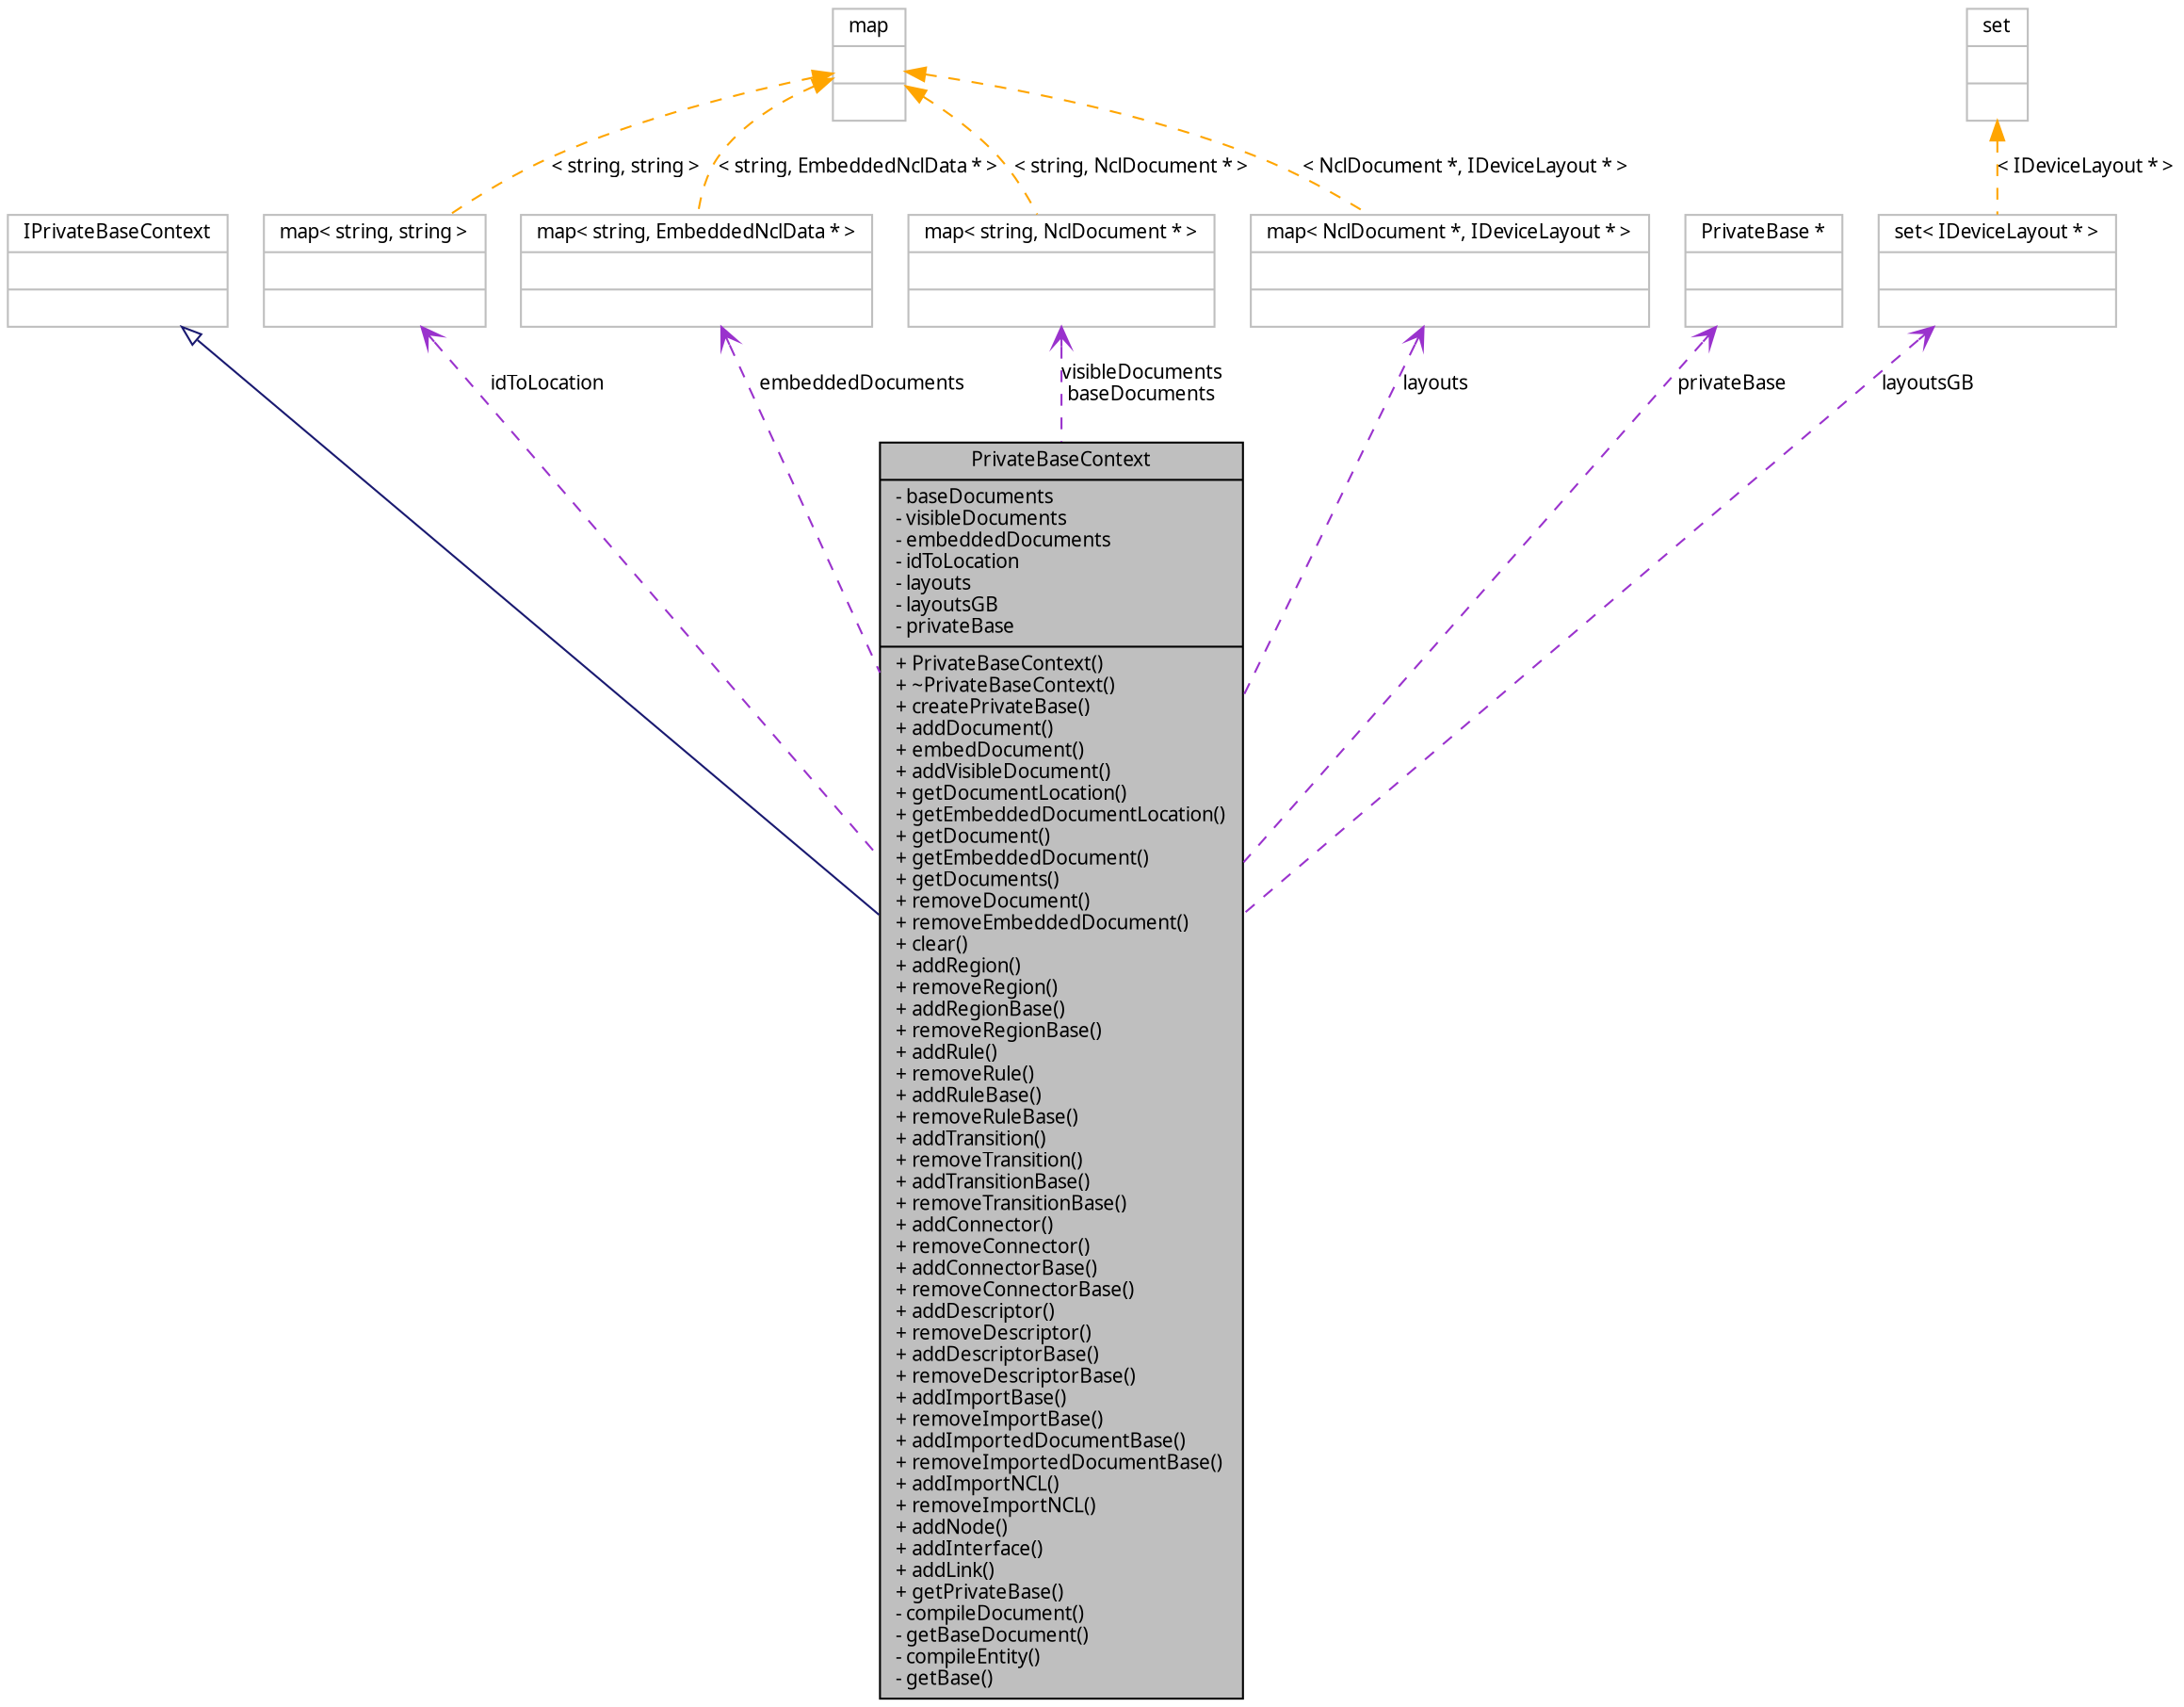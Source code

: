 digraph G
{
  edge [fontname="FreeSans.ttf",fontsize=10,labelfontname="FreeSans.ttf",labelfontsize=10];
  node [fontname="FreeSans.ttf",fontsize=10,shape=record];
  Node1 [label="{PrivateBaseContext\n|- baseDocuments\l- visibleDocuments\l- embeddedDocuments\l- idToLocation\l- layouts\l- layoutsGB\l- privateBase\l|+ PrivateBaseContext()\l+ ~PrivateBaseContext()\l+ createPrivateBase()\l+ addDocument()\l+ embedDocument()\l+ addVisibleDocument()\l+ getDocumentLocation()\l+ getEmbeddedDocumentLocation()\l+ getDocument()\l+ getEmbeddedDocument()\l+ getDocuments()\l+ removeDocument()\l+ removeEmbeddedDocument()\l+ clear()\l+ addRegion()\l+ removeRegion()\l+ addRegionBase()\l+ removeRegionBase()\l+ addRule()\l+ removeRule()\l+ addRuleBase()\l+ removeRuleBase()\l+ addTransition()\l+ removeTransition()\l+ addTransitionBase()\l+ removeTransitionBase()\l+ addConnector()\l+ removeConnector()\l+ addConnectorBase()\l+ removeConnectorBase()\l+ addDescriptor()\l+ removeDescriptor()\l+ addDescriptorBase()\l+ removeDescriptorBase()\l+ addImportBase()\l+ removeImportBase()\l+ addImportedDocumentBase()\l+ removeImportedDocumentBase()\l+ addImportNCL()\l+ removeImportNCL()\l+ addNode()\l+ addInterface()\l+ addLink()\l+ getPrivateBase()\l- compileDocument()\l- getBaseDocument()\l- compileEntity()\l- getBase()\l}",height=0.2,width=0.4,color="black", fillcolor="grey75", style="filled" fontcolor="black"];
  Node2 -> Node1 [dir=back,color="midnightblue",fontsize=10,style="solid",arrowtail="empty",fontname="FreeSans.ttf"];
  Node2 [label="{IPrivateBaseContext\n||}",height=0.2,width=0.4,color="grey75", fillcolor="white", style="filled"];
  Node3 -> Node1 [dir=back,color="darkorchid3",fontsize=10,style="dashed",label="idToLocation",arrowtail="open",fontname="FreeSans.ttf"];
  Node3 [label="{map\< string, string \>\n||}",height=0.2,width=0.4,color="grey75", fillcolor="white", style="filled"];
  Node4 -> Node3 [dir=back,color="orange",fontsize=10,style="dashed",label="\< string, string \>",fontname="FreeSans.ttf"];
  Node4 [label="{map\n||}",height=0.2,width=0.4,color="grey75", fillcolor="white", style="filled",tooltip="STL class."];
  Node5 -> Node1 [dir=back,color="darkorchid3",fontsize=10,style="dashed",label="embeddedDocuments",arrowtail="open",fontname="FreeSans.ttf"];
  Node5 [label="{map\< string, EmbeddedNclData * \>\n||}",height=0.2,width=0.4,color="grey75", fillcolor="white", style="filled"];
  Node4 -> Node5 [dir=back,color="orange",fontsize=10,style="dashed",label="\< string, EmbeddedNclData * \>",fontname="FreeSans.ttf"];
  Node6 -> Node1 [dir=back,color="darkorchid3",fontsize=10,style="dashed",label="visibleDocuments\nbaseDocuments",arrowtail="open",fontname="FreeSans.ttf"];
  Node6 [label="{map\< string, NclDocument * \>\n||}",height=0.2,width=0.4,color="grey75", fillcolor="white", style="filled"];
  Node4 -> Node6 [dir=back,color="orange",fontsize=10,style="dashed",label="\< string, NclDocument * \>",fontname="FreeSans.ttf"];
  Node7 -> Node1 [dir=back,color="darkorchid3",fontsize=10,style="dashed",label="layouts",arrowtail="open",fontname="FreeSans.ttf"];
  Node7 [label="{map\< NclDocument *, IDeviceLayout * \>\n||}",height=0.2,width=0.4,color="grey75", fillcolor="white", style="filled"];
  Node4 -> Node7 [dir=back,color="orange",fontsize=10,style="dashed",label="\< NclDocument *, IDeviceLayout * \>",fontname="FreeSans.ttf"];
  Node8 -> Node1 [dir=back,color="darkorchid3",fontsize=10,style="dashed",label="privateBase",arrowtail="open",fontname="FreeSans.ttf"];
  Node8 [label="{PrivateBase *\n||}",height=0.2,width=0.4,color="grey75", fillcolor="white", style="filled"];
  Node9 -> Node1 [dir=back,color="darkorchid3",fontsize=10,style="dashed",label="layoutsGB",arrowtail="open",fontname="FreeSans.ttf"];
  Node9 [label="{set\< IDeviceLayout * \>\n||}",height=0.2,width=0.4,color="grey75", fillcolor="white", style="filled"];
  Node10 -> Node9 [dir=back,color="orange",fontsize=10,style="dashed",label="\< IDeviceLayout * \>",fontname="FreeSans.ttf"];
  Node10 [label="{set\n||}",height=0.2,width=0.4,color="grey75", fillcolor="white", style="filled",tooltip="STL class."];
}
